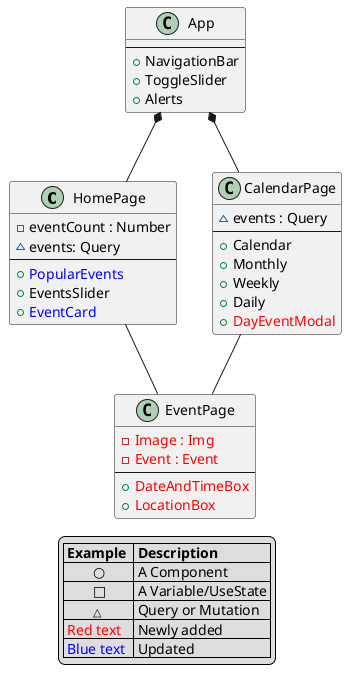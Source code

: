 @startuml FrontEndClassDiagram
class HomePage {
    - eventCount : Number
    ~ events: Query
    --
    + <color:Blue>PopularEvents
    + EventsSlider
    + <color:blue>EventCard
}

class App {
    --
    + NavigationBar
    + ToggleSlider
    + Alerts
}
class CalendarPage {
    ~ events : Query
    --
    + Calendar
    + Monthly
    + Weekly
    + Daily
    + <color:red>DayEventModal
}
class EventPage {
    -<color:red>Image : Img
    -<color:red>Event : Event
    --
    + <color:red>DateAndTimeBox
    + <color:red>LocationBox
}

App*-- HomePage 
App*-- CalendarPage   
HomePage-- EventPage
CalendarPage-- EventPage

legend
    |= Example  |= Description |
    |        ○ | A Component |
    |        □ | A Variable/UseState |
    |        <size:11>△ | Query or Mutation |
    |<color:red> Red text | Newly added|
    |<color:blue> Blue text | Updated |
endlegend
@enduml


class AddEventPage {
}
class VerifyPage {
}
class AccountPage {
}
class LoginPage {
    }
